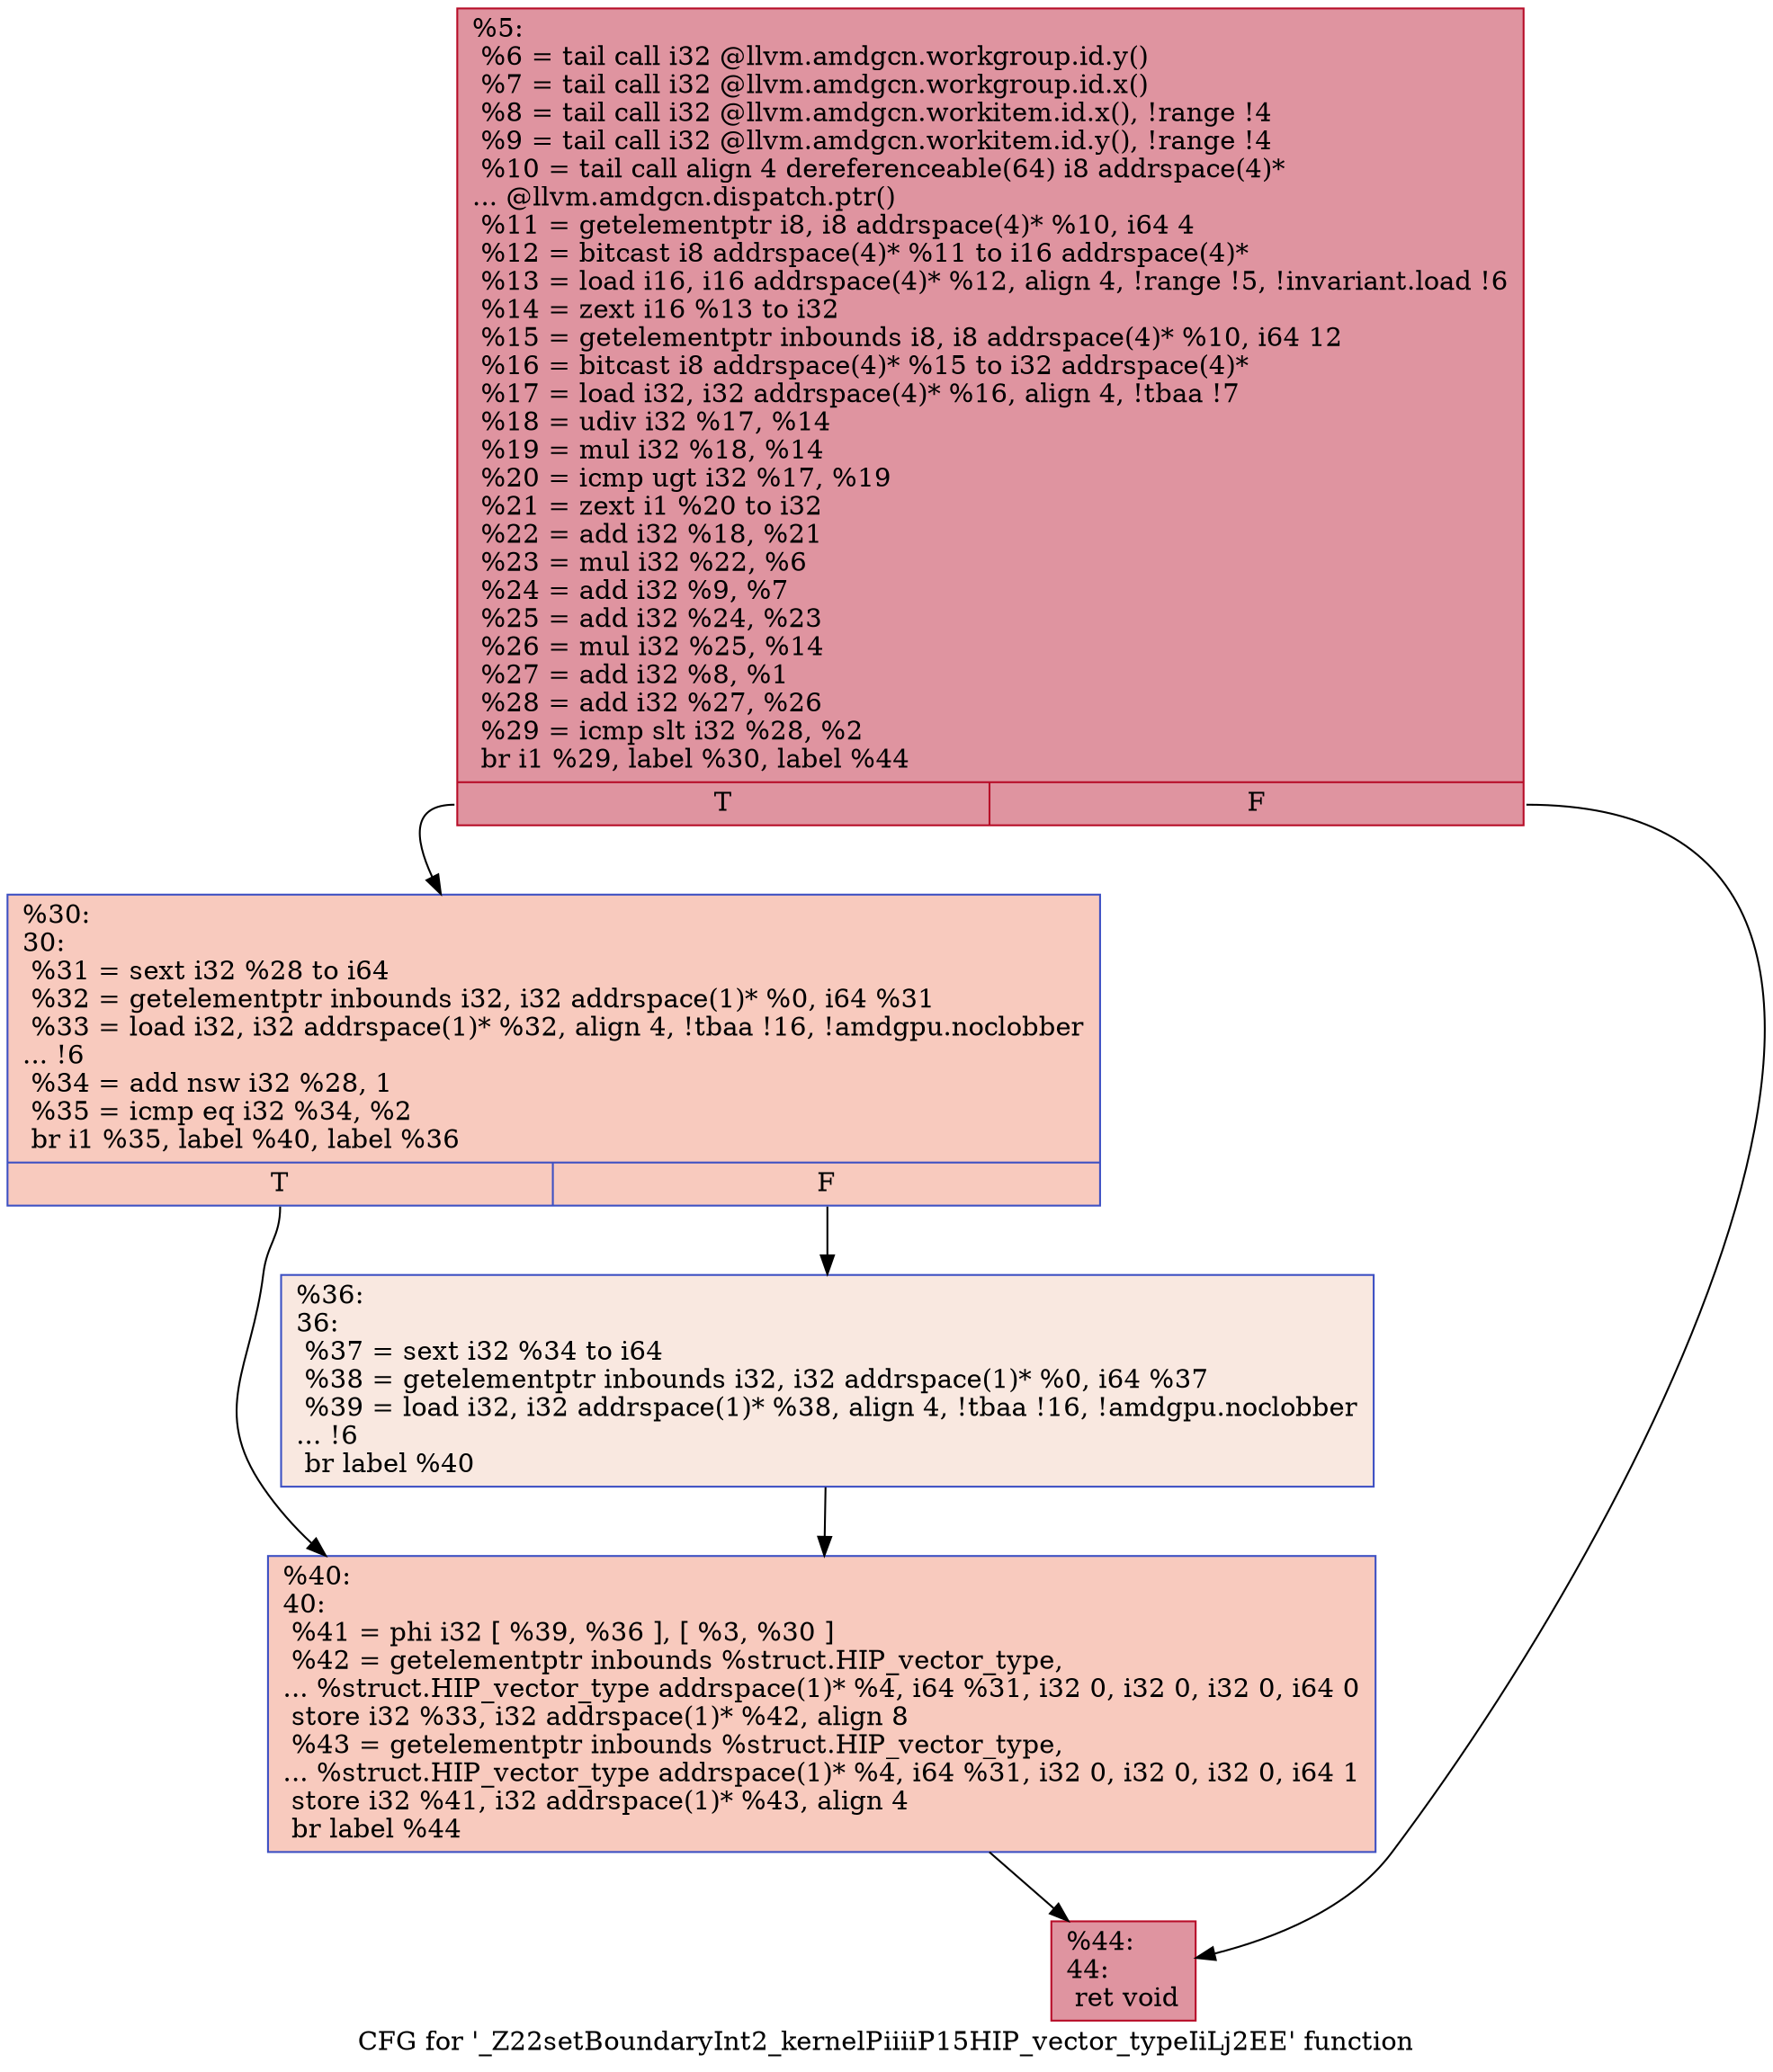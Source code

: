 digraph "CFG for '_Z22setBoundaryInt2_kernelPiiiiP15HIP_vector_typeIiLj2EE' function" {
	label="CFG for '_Z22setBoundaryInt2_kernelPiiiiP15HIP_vector_typeIiLj2EE' function";

	Node0x4cd81e0 [shape=record,color="#b70d28ff", style=filled, fillcolor="#b70d2870",label="{%5:\l  %6 = tail call i32 @llvm.amdgcn.workgroup.id.y()\l  %7 = tail call i32 @llvm.amdgcn.workgroup.id.x()\l  %8 = tail call i32 @llvm.amdgcn.workitem.id.x(), !range !4\l  %9 = tail call i32 @llvm.amdgcn.workitem.id.y(), !range !4\l  %10 = tail call align 4 dereferenceable(64) i8 addrspace(4)*\l... @llvm.amdgcn.dispatch.ptr()\l  %11 = getelementptr i8, i8 addrspace(4)* %10, i64 4\l  %12 = bitcast i8 addrspace(4)* %11 to i16 addrspace(4)*\l  %13 = load i16, i16 addrspace(4)* %12, align 4, !range !5, !invariant.load !6\l  %14 = zext i16 %13 to i32\l  %15 = getelementptr inbounds i8, i8 addrspace(4)* %10, i64 12\l  %16 = bitcast i8 addrspace(4)* %15 to i32 addrspace(4)*\l  %17 = load i32, i32 addrspace(4)* %16, align 4, !tbaa !7\l  %18 = udiv i32 %17, %14\l  %19 = mul i32 %18, %14\l  %20 = icmp ugt i32 %17, %19\l  %21 = zext i1 %20 to i32\l  %22 = add i32 %18, %21\l  %23 = mul i32 %22, %6\l  %24 = add i32 %9, %7\l  %25 = add i32 %24, %23\l  %26 = mul i32 %25, %14\l  %27 = add i32 %8, %1\l  %28 = add i32 %27, %26\l  %29 = icmp slt i32 %28, %2\l  br i1 %29, label %30, label %44\l|{<s0>T|<s1>F}}"];
	Node0x4cd81e0:s0 -> Node0x4cdb300;
	Node0x4cd81e0:s1 -> Node0x4cdb390;
	Node0x4cdb300 [shape=record,color="#3d50c3ff", style=filled, fillcolor="#ef886b70",label="{%30:\l30:                                               \l  %31 = sext i32 %28 to i64\l  %32 = getelementptr inbounds i32, i32 addrspace(1)* %0, i64 %31\l  %33 = load i32, i32 addrspace(1)* %32, align 4, !tbaa !16, !amdgpu.noclobber\l... !6\l  %34 = add nsw i32 %28, 1\l  %35 = icmp eq i32 %34, %2\l  br i1 %35, label %40, label %36\l|{<s0>T|<s1>F}}"];
	Node0x4cdb300:s0 -> Node0x4cdc010;
	Node0x4cdb300:s1 -> Node0x4cdc0a0;
	Node0x4cdc0a0 [shape=record,color="#3d50c3ff", style=filled, fillcolor="#f1ccb870",label="{%36:\l36:                                               \l  %37 = sext i32 %34 to i64\l  %38 = getelementptr inbounds i32, i32 addrspace(1)* %0, i64 %37\l  %39 = load i32, i32 addrspace(1)* %38, align 4, !tbaa !16, !amdgpu.noclobber\l... !6\l  br label %40\l}"];
	Node0x4cdc0a0 -> Node0x4cdc010;
	Node0x4cdc010 [shape=record,color="#3d50c3ff", style=filled, fillcolor="#ef886b70",label="{%40:\l40:                                               \l  %41 = phi i32 [ %39, %36 ], [ %3, %30 ]\l  %42 = getelementptr inbounds %struct.HIP_vector_type,\l... %struct.HIP_vector_type addrspace(1)* %4, i64 %31, i32 0, i32 0, i32 0, i64 0\l  store i32 %33, i32 addrspace(1)* %42, align 8\l  %43 = getelementptr inbounds %struct.HIP_vector_type,\l... %struct.HIP_vector_type addrspace(1)* %4, i64 %31, i32 0, i32 0, i32 0, i64 1\l  store i32 %41, i32 addrspace(1)* %43, align 4\l  br label %44\l}"];
	Node0x4cdc010 -> Node0x4cdb390;
	Node0x4cdb390 [shape=record,color="#b70d28ff", style=filled, fillcolor="#b70d2870",label="{%44:\l44:                                               \l  ret void\l}"];
}
